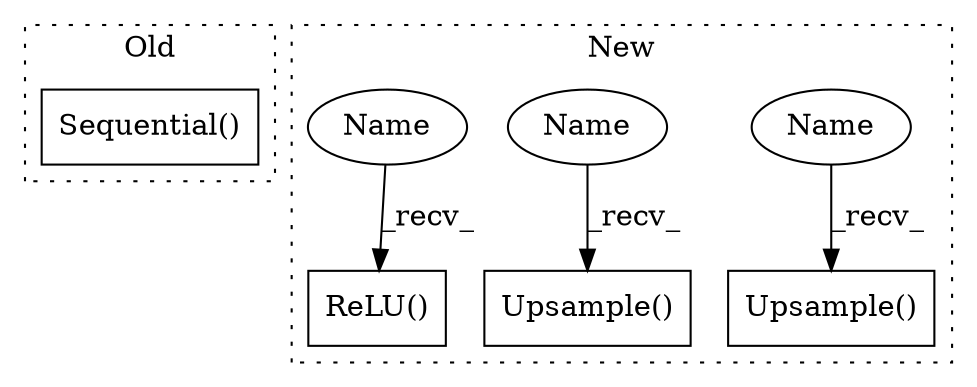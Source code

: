 digraph G {
subgraph cluster0 {
1 [label="Sequential()" a="75" s="702,888" l="18,4" shape="box"];
label = "Old";
style="dotted";
}
subgraph cluster1 {
2 [label="Upsample()" a="75" s="782" l="27" shape="box"];
3 [label="ReLU()" a="75" s="767" l="9" shape="box"];
4 [label="Upsample()" a="75" s="977" l="27" shape="box"];
5 [label="Name" a="87" s="782" l="2" shape="ellipse"];
6 [label="Name" a="87" s="977" l="2" shape="ellipse"];
7 [label="Name" a="87" s="767" l="2" shape="ellipse"];
label = "New";
style="dotted";
}
5 -> 2 [label="_recv_"];
6 -> 4 [label="_recv_"];
7 -> 3 [label="_recv_"];
}